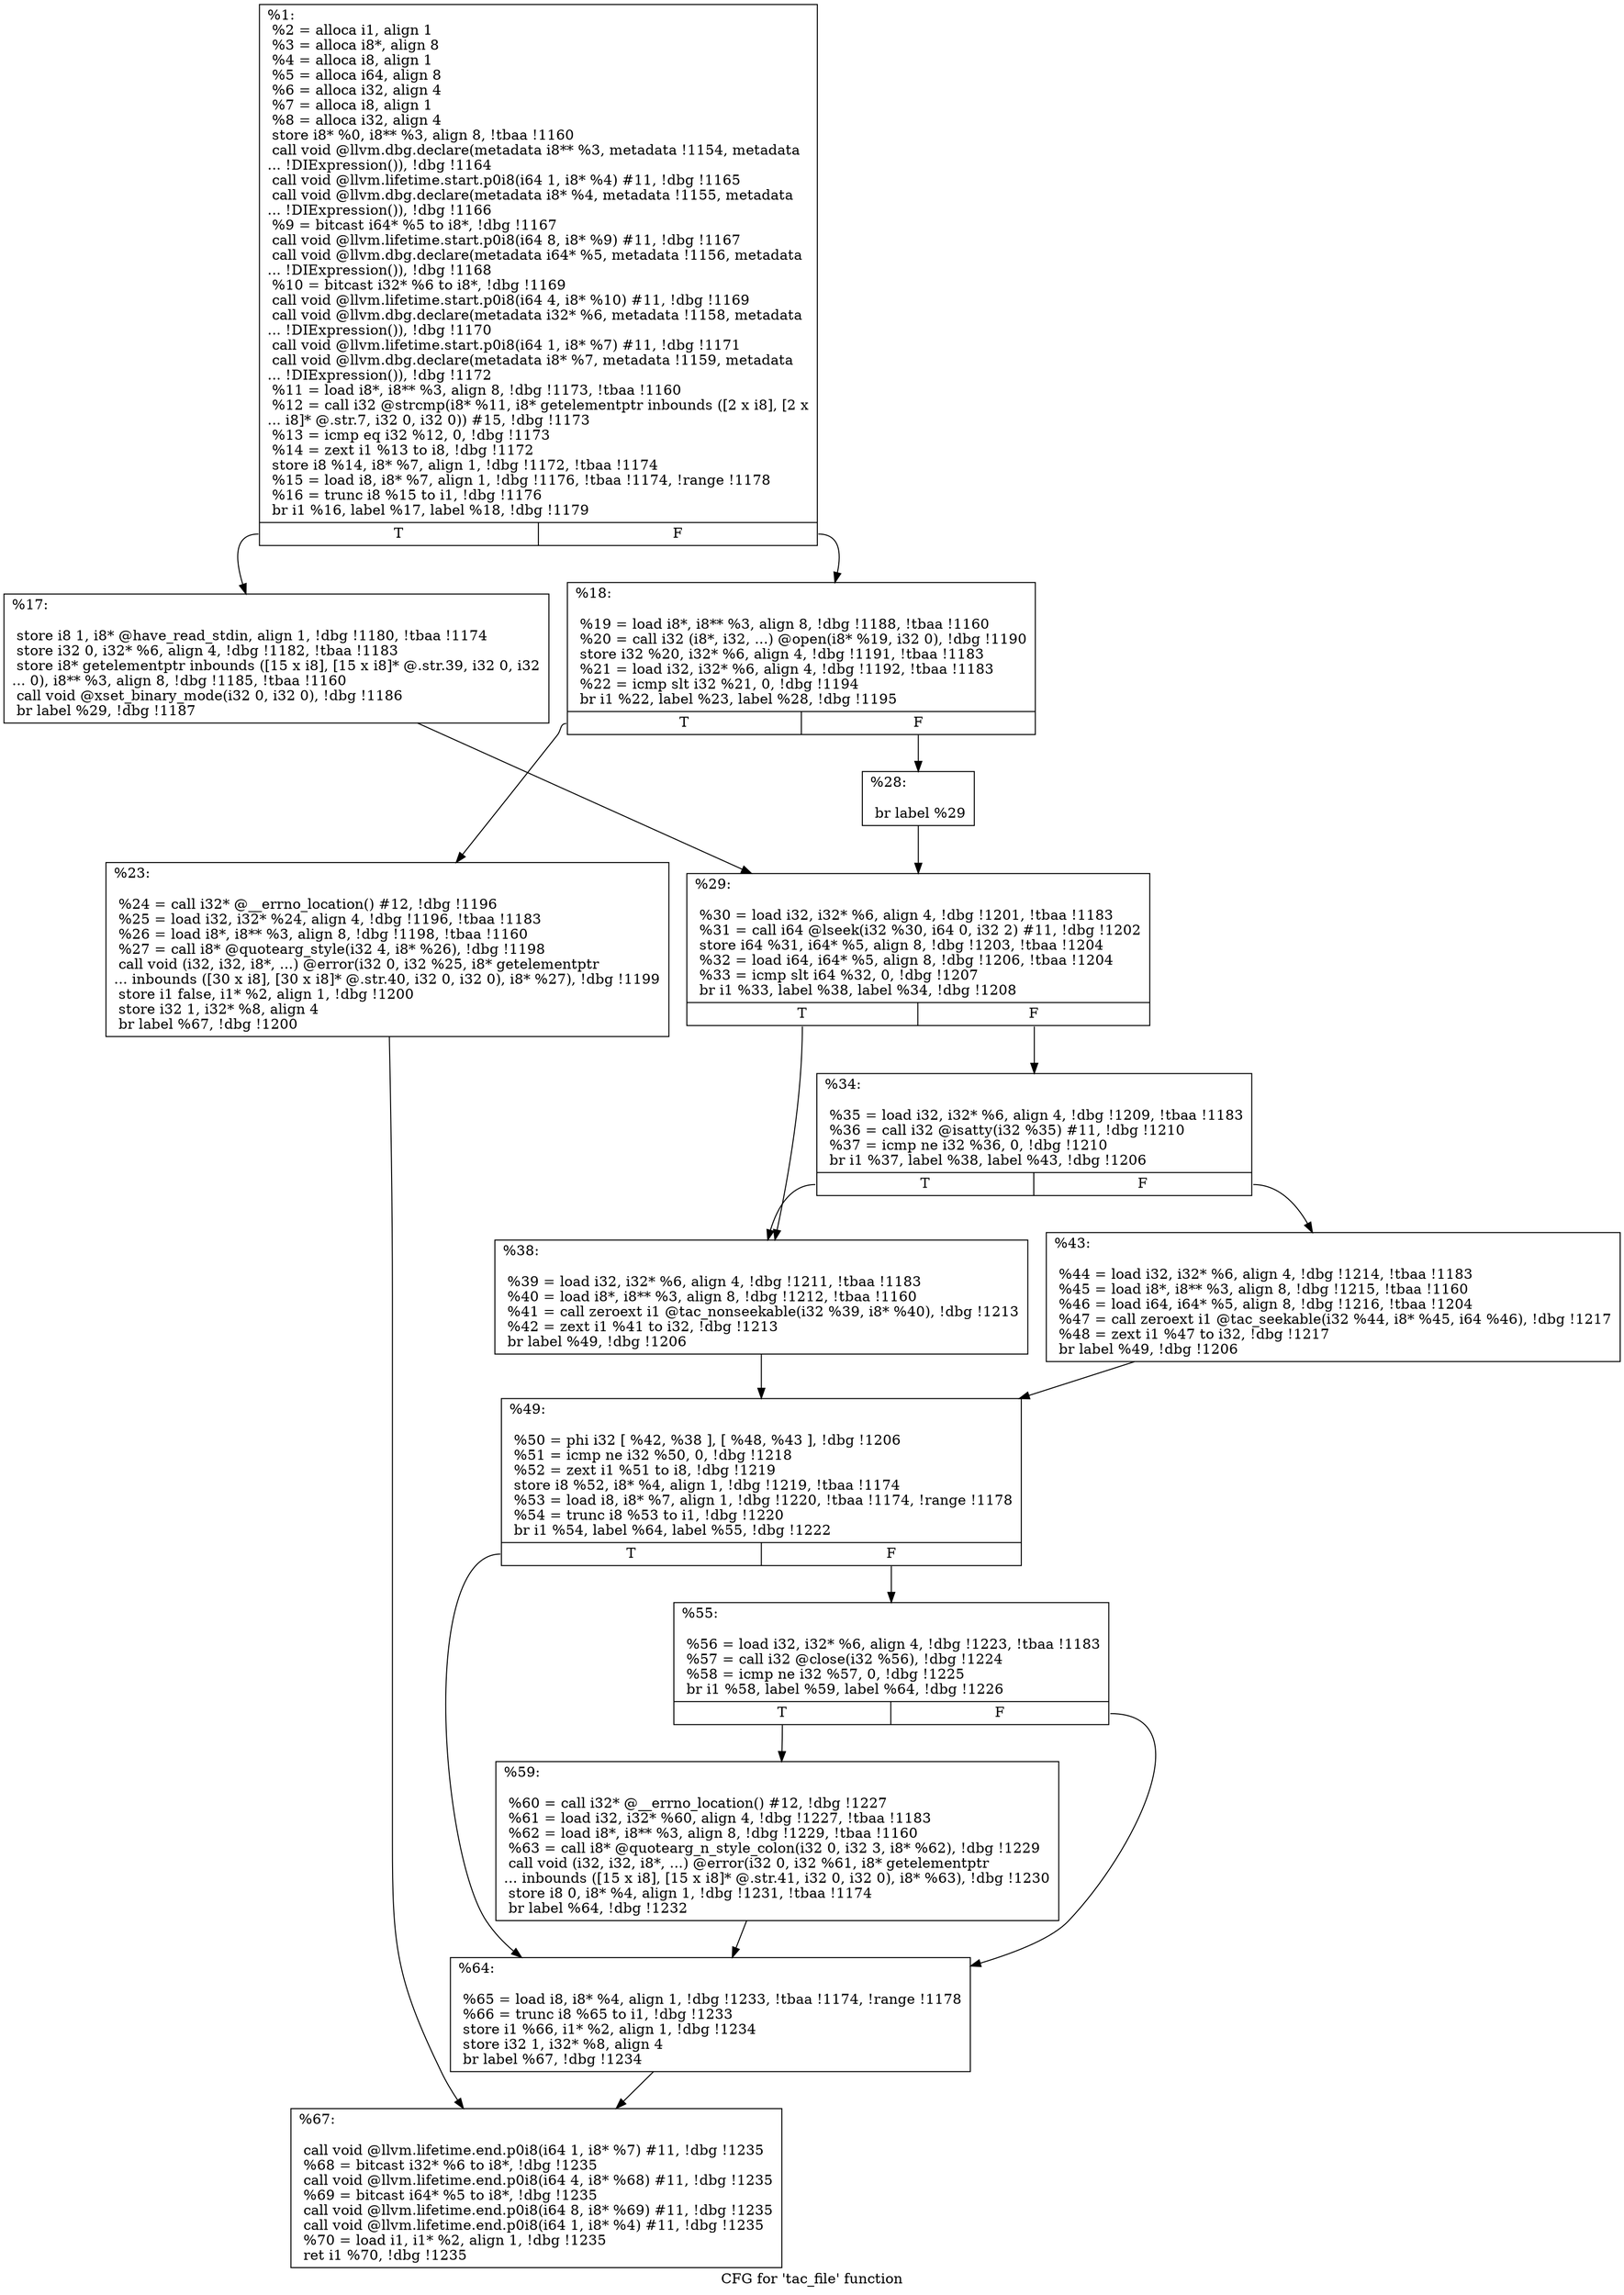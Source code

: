 digraph "CFG for 'tac_file' function" {
	label="CFG for 'tac_file' function";

	Node0x1206330 [shape=record,label="{%1:\l  %2 = alloca i1, align 1\l  %3 = alloca i8*, align 8\l  %4 = alloca i8, align 1\l  %5 = alloca i64, align 8\l  %6 = alloca i32, align 4\l  %7 = alloca i8, align 1\l  %8 = alloca i32, align 4\l  store i8* %0, i8** %3, align 8, !tbaa !1160\l  call void @llvm.dbg.declare(metadata i8** %3, metadata !1154, metadata\l... !DIExpression()), !dbg !1164\l  call void @llvm.lifetime.start.p0i8(i64 1, i8* %4) #11, !dbg !1165\l  call void @llvm.dbg.declare(metadata i8* %4, metadata !1155, metadata\l... !DIExpression()), !dbg !1166\l  %9 = bitcast i64* %5 to i8*, !dbg !1167\l  call void @llvm.lifetime.start.p0i8(i64 8, i8* %9) #11, !dbg !1167\l  call void @llvm.dbg.declare(metadata i64* %5, metadata !1156, metadata\l... !DIExpression()), !dbg !1168\l  %10 = bitcast i32* %6 to i8*, !dbg !1169\l  call void @llvm.lifetime.start.p0i8(i64 4, i8* %10) #11, !dbg !1169\l  call void @llvm.dbg.declare(metadata i32* %6, metadata !1158, metadata\l... !DIExpression()), !dbg !1170\l  call void @llvm.lifetime.start.p0i8(i64 1, i8* %7) #11, !dbg !1171\l  call void @llvm.dbg.declare(metadata i8* %7, metadata !1159, metadata\l... !DIExpression()), !dbg !1172\l  %11 = load i8*, i8** %3, align 8, !dbg !1173, !tbaa !1160\l  %12 = call i32 @strcmp(i8* %11, i8* getelementptr inbounds ([2 x i8], [2 x\l... i8]* @.str.7, i32 0, i32 0)) #15, !dbg !1173\l  %13 = icmp eq i32 %12, 0, !dbg !1173\l  %14 = zext i1 %13 to i8, !dbg !1172\l  store i8 %14, i8* %7, align 1, !dbg !1172, !tbaa !1174\l  %15 = load i8, i8* %7, align 1, !dbg !1176, !tbaa !1174, !range !1178\l  %16 = trunc i8 %15 to i1, !dbg !1176\l  br i1 %16, label %17, label %18, !dbg !1179\l|{<s0>T|<s1>F}}"];
	Node0x1206330:s0 -> Node0x117f770;
	Node0x1206330:s1 -> Node0x117f7c0;
	Node0x117f770 [shape=record,label="{%17:\l\l  store i8 1, i8* @have_read_stdin, align 1, !dbg !1180, !tbaa !1174\l  store i32 0, i32* %6, align 4, !dbg !1182, !tbaa !1183\l  store i8* getelementptr inbounds ([15 x i8], [15 x i8]* @.str.39, i32 0, i32\l... 0), i8** %3, align 8, !dbg !1185, !tbaa !1160\l  call void @xset_binary_mode(i32 0, i32 0), !dbg !1186\l  br label %29, !dbg !1187\l}"];
	Node0x117f770 -> Node0x117f8b0;
	Node0x117f7c0 [shape=record,label="{%18:\l\l  %19 = load i8*, i8** %3, align 8, !dbg !1188, !tbaa !1160\l  %20 = call i32 (i8*, i32, ...) @open(i8* %19, i32 0), !dbg !1190\l  store i32 %20, i32* %6, align 4, !dbg !1191, !tbaa !1183\l  %21 = load i32, i32* %6, align 4, !dbg !1192, !tbaa !1183\l  %22 = icmp slt i32 %21, 0, !dbg !1194\l  br i1 %22, label %23, label %28, !dbg !1195\l|{<s0>T|<s1>F}}"];
	Node0x117f7c0:s0 -> Node0x117f810;
	Node0x117f7c0:s1 -> Node0x117f860;
	Node0x117f810 [shape=record,label="{%23:\l\l  %24 = call i32* @__errno_location() #12, !dbg !1196\l  %25 = load i32, i32* %24, align 4, !dbg !1196, !tbaa !1183\l  %26 = load i8*, i8** %3, align 8, !dbg !1198, !tbaa !1160\l  %27 = call i8* @quotearg_style(i32 4, i8* %26), !dbg !1198\l  call void (i32, i32, i8*, ...) @error(i32 0, i32 %25, i8* getelementptr\l... inbounds ([30 x i8], [30 x i8]* @.str.40, i32 0, i32 0), i8* %27), !dbg !1199\l  store i1 false, i1* %2, align 1, !dbg !1200\l  store i32 1, i32* %8, align 4\l  br label %67, !dbg !1200\l}"];
	Node0x117f810 -> Node0x117fb30;
	Node0x117f860 [shape=record,label="{%28:\l\l  br label %29\l}"];
	Node0x117f860 -> Node0x117f8b0;
	Node0x117f8b0 [shape=record,label="{%29:\l\l  %30 = load i32, i32* %6, align 4, !dbg !1201, !tbaa !1183\l  %31 = call i64 @lseek(i32 %30, i64 0, i32 2) #11, !dbg !1202\l  store i64 %31, i64* %5, align 8, !dbg !1203, !tbaa !1204\l  %32 = load i64, i64* %5, align 8, !dbg !1206, !tbaa !1204\l  %33 = icmp slt i64 %32, 0, !dbg !1207\l  br i1 %33, label %38, label %34, !dbg !1208\l|{<s0>T|<s1>F}}"];
	Node0x117f8b0:s0 -> Node0x117f950;
	Node0x117f8b0:s1 -> Node0x117f900;
	Node0x117f900 [shape=record,label="{%34:\l\l  %35 = load i32, i32* %6, align 4, !dbg !1209, !tbaa !1183\l  %36 = call i32 @isatty(i32 %35) #11, !dbg !1210\l  %37 = icmp ne i32 %36, 0, !dbg !1210\l  br i1 %37, label %38, label %43, !dbg !1206\l|{<s0>T|<s1>F}}"];
	Node0x117f900:s0 -> Node0x117f950;
	Node0x117f900:s1 -> Node0x117f9a0;
	Node0x117f950 [shape=record,label="{%38:\l\l  %39 = load i32, i32* %6, align 4, !dbg !1211, !tbaa !1183\l  %40 = load i8*, i8** %3, align 8, !dbg !1212, !tbaa !1160\l  %41 = call zeroext i1 @tac_nonseekable(i32 %39, i8* %40), !dbg !1213\l  %42 = zext i1 %41 to i32, !dbg !1213\l  br label %49, !dbg !1206\l}"];
	Node0x117f950 -> Node0x117f9f0;
	Node0x117f9a0 [shape=record,label="{%43:\l\l  %44 = load i32, i32* %6, align 4, !dbg !1214, !tbaa !1183\l  %45 = load i8*, i8** %3, align 8, !dbg !1215, !tbaa !1160\l  %46 = load i64, i64* %5, align 8, !dbg !1216, !tbaa !1204\l  %47 = call zeroext i1 @tac_seekable(i32 %44, i8* %45, i64 %46), !dbg !1217\l  %48 = zext i1 %47 to i32, !dbg !1217\l  br label %49, !dbg !1206\l}"];
	Node0x117f9a0 -> Node0x117f9f0;
	Node0x117f9f0 [shape=record,label="{%49:\l\l  %50 = phi i32 [ %42, %38 ], [ %48, %43 ], !dbg !1206\l  %51 = icmp ne i32 %50, 0, !dbg !1218\l  %52 = zext i1 %51 to i8, !dbg !1219\l  store i8 %52, i8* %4, align 1, !dbg !1219, !tbaa !1174\l  %53 = load i8, i8* %7, align 1, !dbg !1220, !tbaa !1174, !range !1178\l  %54 = trunc i8 %53 to i1, !dbg !1220\l  br i1 %54, label %64, label %55, !dbg !1222\l|{<s0>T|<s1>F}}"];
	Node0x117f9f0:s0 -> Node0x117fae0;
	Node0x117f9f0:s1 -> Node0x117fa40;
	Node0x117fa40 [shape=record,label="{%55:\l\l  %56 = load i32, i32* %6, align 4, !dbg !1223, !tbaa !1183\l  %57 = call i32 @close(i32 %56), !dbg !1224\l  %58 = icmp ne i32 %57, 0, !dbg !1225\l  br i1 %58, label %59, label %64, !dbg !1226\l|{<s0>T|<s1>F}}"];
	Node0x117fa40:s0 -> Node0x117fa90;
	Node0x117fa40:s1 -> Node0x117fae0;
	Node0x117fa90 [shape=record,label="{%59:\l\l  %60 = call i32* @__errno_location() #12, !dbg !1227\l  %61 = load i32, i32* %60, align 4, !dbg !1227, !tbaa !1183\l  %62 = load i8*, i8** %3, align 8, !dbg !1229, !tbaa !1160\l  %63 = call i8* @quotearg_n_style_colon(i32 0, i32 3, i8* %62), !dbg !1229\l  call void (i32, i32, i8*, ...) @error(i32 0, i32 %61, i8* getelementptr\l... inbounds ([15 x i8], [15 x i8]* @.str.41, i32 0, i32 0), i8* %63), !dbg !1230\l  store i8 0, i8* %4, align 1, !dbg !1231, !tbaa !1174\l  br label %64, !dbg !1232\l}"];
	Node0x117fa90 -> Node0x117fae0;
	Node0x117fae0 [shape=record,label="{%64:\l\l  %65 = load i8, i8* %4, align 1, !dbg !1233, !tbaa !1174, !range !1178\l  %66 = trunc i8 %65 to i1, !dbg !1233\l  store i1 %66, i1* %2, align 1, !dbg !1234\l  store i32 1, i32* %8, align 4\l  br label %67, !dbg !1234\l}"];
	Node0x117fae0 -> Node0x117fb30;
	Node0x117fb30 [shape=record,label="{%67:\l\l  call void @llvm.lifetime.end.p0i8(i64 1, i8* %7) #11, !dbg !1235\l  %68 = bitcast i32* %6 to i8*, !dbg !1235\l  call void @llvm.lifetime.end.p0i8(i64 4, i8* %68) #11, !dbg !1235\l  %69 = bitcast i64* %5 to i8*, !dbg !1235\l  call void @llvm.lifetime.end.p0i8(i64 8, i8* %69) #11, !dbg !1235\l  call void @llvm.lifetime.end.p0i8(i64 1, i8* %4) #11, !dbg !1235\l  %70 = load i1, i1* %2, align 1, !dbg !1235\l  ret i1 %70, !dbg !1235\l}"];
}
